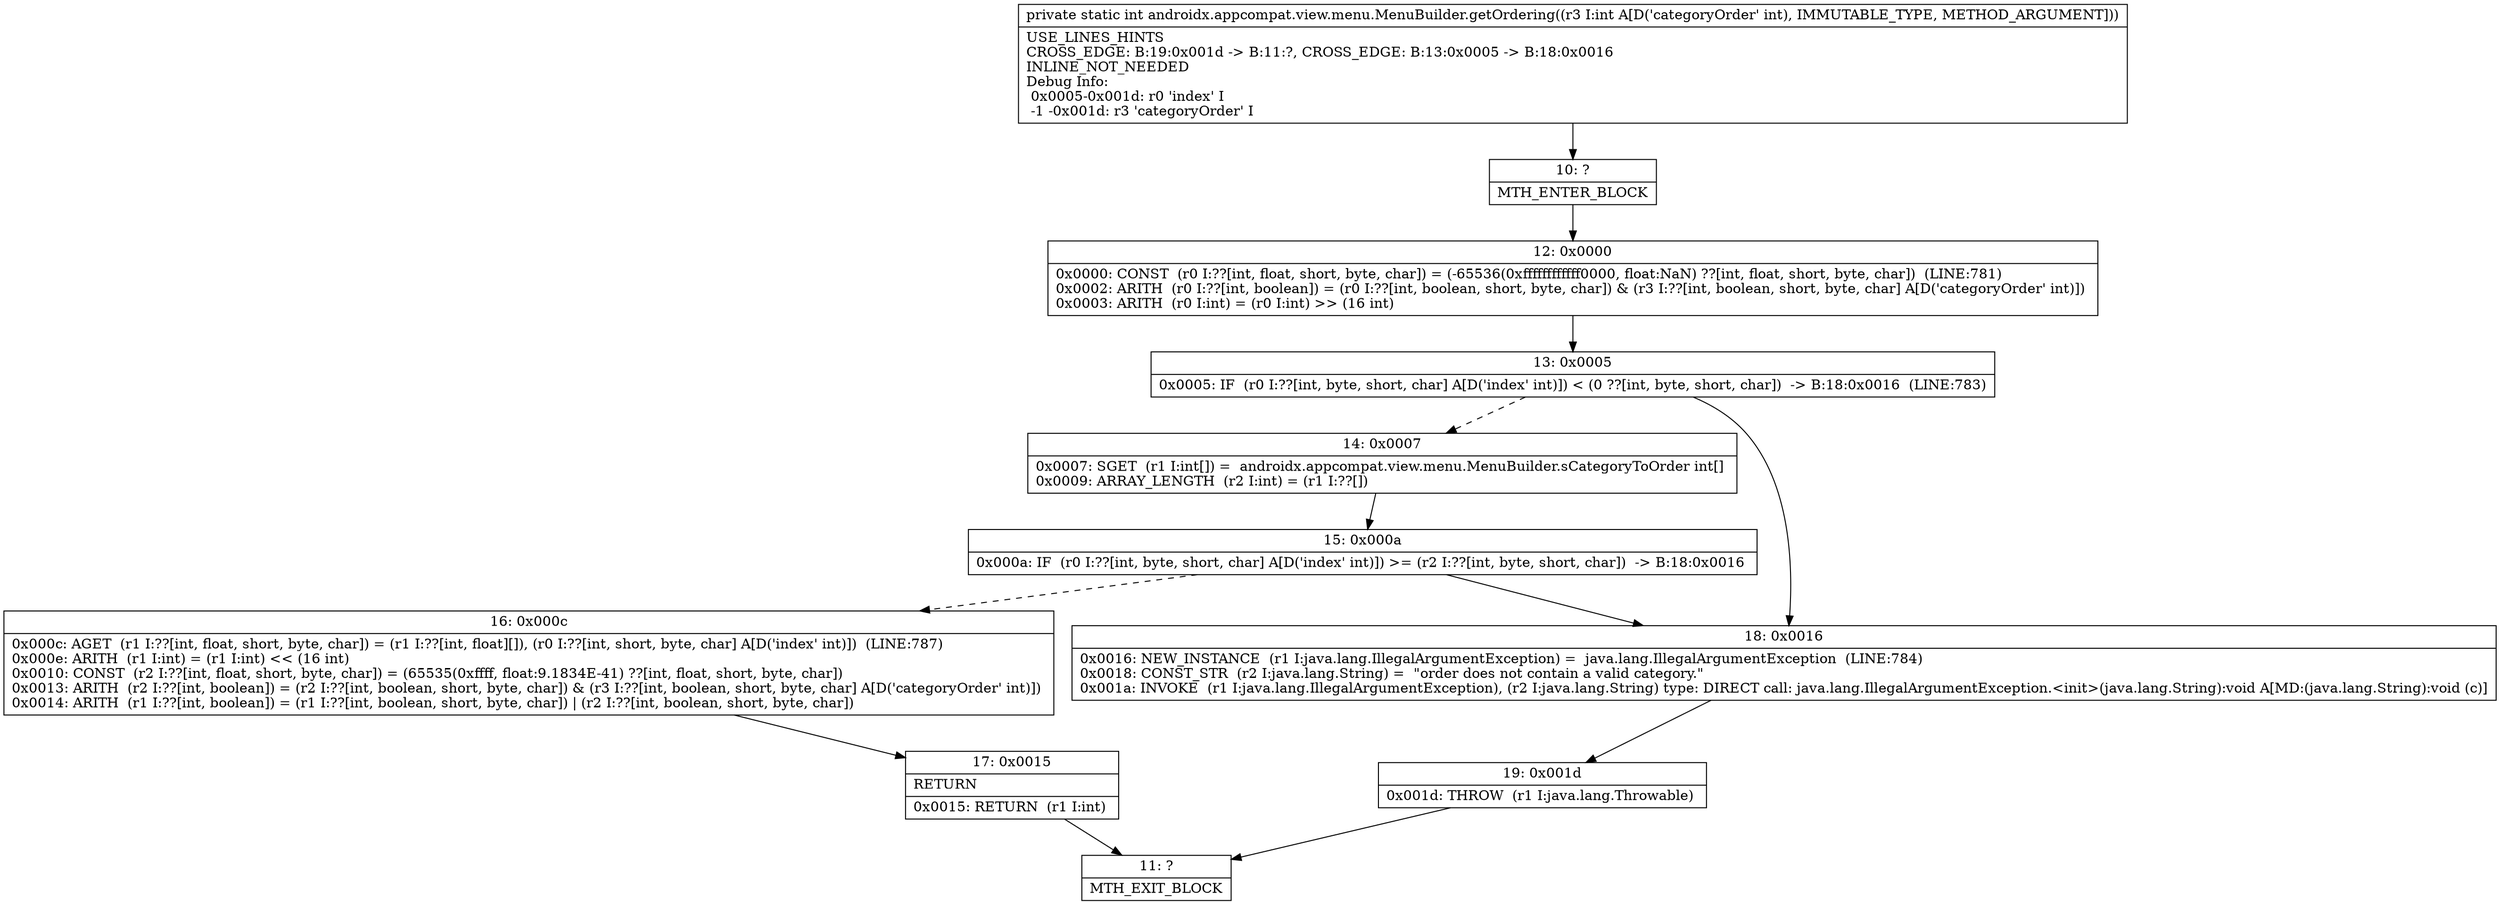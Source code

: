 digraph "CFG forandroidx.appcompat.view.menu.MenuBuilder.getOrdering(I)I" {
Node_10 [shape=record,label="{10\:\ ?|MTH_ENTER_BLOCK\l}"];
Node_12 [shape=record,label="{12\:\ 0x0000|0x0000: CONST  (r0 I:??[int, float, short, byte, char]) = (\-65536(0xffffffffffff0000, float:NaN) ??[int, float, short, byte, char])  (LINE:781)\l0x0002: ARITH  (r0 I:??[int, boolean]) = (r0 I:??[int, boolean, short, byte, char]) & (r3 I:??[int, boolean, short, byte, char] A[D('categoryOrder' int)]) \l0x0003: ARITH  (r0 I:int) = (r0 I:int) \>\> (16 int) \l}"];
Node_13 [shape=record,label="{13\:\ 0x0005|0x0005: IF  (r0 I:??[int, byte, short, char] A[D('index' int)]) \< (0 ??[int, byte, short, char])  \-\> B:18:0x0016  (LINE:783)\l}"];
Node_14 [shape=record,label="{14\:\ 0x0007|0x0007: SGET  (r1 I:int[]) =  androidx.appcompat.view.menu.MenuBuilder.sCategoryToOrder int[] \l0x0009: ARRAY_LENGTH  (r2 I:int) = (r1 I:??[]) \l}"];
Node_15 [shape=record,label="{15\:\ 0x000a|0x000a: IF  (r0 I:??[int, byte, short, char] A[D('index' int)]) \>= (r2 I:??[int, byte, short, char])  \-\> B:18:0x0016 \l}"];
Node_16 [shape=record,label="{16\:\ 0x000c|0x000c: AGET  (r1 I:??[int, float, short, byte, char]) = (r1 I:??[int, float][]), (r0 I:??[int, short, byte, char] A[D('index' int)])  (LINE:787)\l0x000e: ARITH  (r1 I:int) = (r1 I:int) \<\< (16 int) \l0x0010: CONST  (r2 I:??[int, float, short, byte, char]) = (65535(0xffff, float:9.1834E\-41) ??[int, float, short, byte, char]) \l0x0013: ARITH  (r2 I:??[int, boolean]) = (r2 I:??[int, boolean, short, byte, char]) & (r3 I:??[int, boolean, short, byte, char] A[D('categoryOrder' int)]) \l0x0014: ARITH  (r1 I:??[int, boolean]) = (r1 I:??[int, boolean, short, byte, char]) \| (r2 I:??[int, boolean, short, byte, char]) \l}"];
Node_17 [shape=record,label="{17\:\ 0x0015|RETURN\l|0x0015: RETURN  (r1 I:int) \l}"];
Node_11 [shape=record,label="{11\:\ ?|MTH_EXIT_BLOCK\l}"];
Node_18 [shape=record,label="{18\:\ 0x0016|0x0016: NEW_INSTANCE  (r1 I:java.lang.IllegalArgumentException) =  java.lang.IllegalArgumentException  (LINE:784)\l0x0018: CONST_STR  (r2 I:java.lang.String) =  \"order does not contain a valid category.\" \l0x001a: INVOKE  (r1 I:java.lang.IllegalArgumentException), (r2 I:java.lang.String) type: DIRECT call: java.lang.IllegalArgumentException.\<init\>(java.lang.String):void A[MD:(java.lang.String):void (c)]\l}"];
Node_19 [shape=record,label="{19\:\ 0x001d|0x001d: THROW  (r1 I:java.lang.Throwable) \l}"];
MethodNode[shape=record,label="{private static int androidx.appcompat.view.menu.MenuBuilder.getOrdering((r3 I:int A[D('categoryOrder' int), IMMUTABLE_TYPE, METHOD_ARGUMENT]))  | USE_LINES_HINTS\lCROSS_EDGE: B:19:0x001d \-\> B:11:?, CROSS_EDGE: B:13:0x0005 \-\> B:18:0x0016\lINLINE_NOT_NEEDED\lDebug Info:\l  0x0005\-0x001d: r0 'index' I\l  \-1 \-0x001d: r3 'categoryOrder' I\l}"];
MethodNode -> Node_10;Node_10 -> Node_12;
Node_12 -> Node_13;
Node_13 -> Node_14[style=dashed];
Node_13 -> Node_18;
Node_14 -> Node_15;
Node_15 -> Node_16[style=dashed];
Node_15 -> Node_18;
Node_16 -> Node_17;
Node_17 -> Node_11;
Node_18 -> Node_19;
Node_19 -> Node_11;
}

